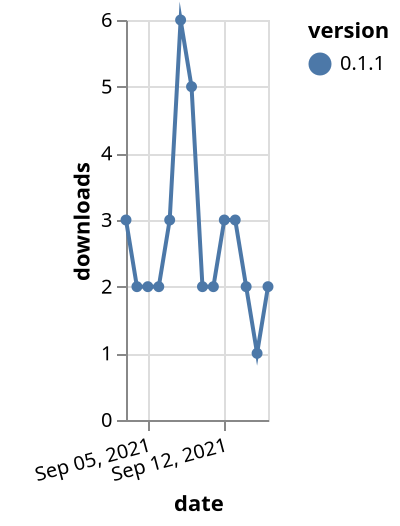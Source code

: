 {"$schema": "https://vega.github.io/schema/vega-lite/v5.json", "description": "A simple bar chart with embedded data.", "data": {"values": [{"date": "2021-09-03", "total": 3599, "delta": 3, "version": "0.1.1"}, {"date": "2021-09-04", "total": 3601, "delta": 2, "version": "0.1.1"}, {"date": "2021-09-05", "total": 3603, "delta": 2, "version": "0.1.1"}, {"date": "2021-09-06", "total": 3605, "delta": 2, "version": "0.1.1"}, {"date": "2021-09-07", "total": 3608, "delta": 3, "version": "0.1.1"}, {"date": "2021-09-08", "total": 3614, "delta": 6, "version": "0.1.1"}, {"date": "2021-09-09", "total": 3619, "delta": 5, "version": "0.1.1"}, {"date": "2021-09-10", "total": 3621, "delta": 2, "version": "0.1.1"}, {"date": "2021-09-11", "total": 3623, "delta": 2, "version": "0.1.1"}, {"date": "2021-09-12", "total": 3626, "delta": 3, "version": "0.1.1"}, {"date": "2021-09-13", "total": 3629, "delta": 3, "version": "0.1.1"}, {"date": "2021-09-14", "total": 3631, "delta": 2, "version": "0.1.1"}, {"date": "2021-09-15", "total": 3632, "delta": 1, "version": "0.1.1"}, {"date": "2021-09-16", "total": 3634, "delta": 2, "version": "0.1.1"}]}, "width": "container", "mark": {"type": "line", "point": {"filled": true}}, "encoding": {"x": {"field": "date", "type": "temporal", "timeUnit": "yearmonthdate", "title": "date", "axis": {"labelAngle": -15}}, "y": {"field": "delta", "type": "quantitative", "title": "downloads"}, "color": {"field": "version", "type": "nominal"}, "tooltip": {"field": "delta"}}}